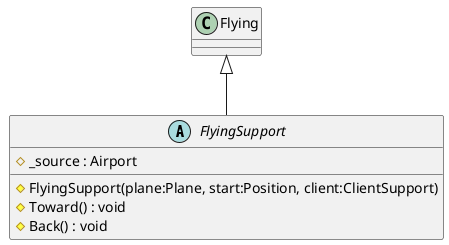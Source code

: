 @startuml
abstract class FlyingSupport {
    # _source : Airport
    # FlyingSupport(plane:Plane, start:Position, client:ClientSupport)
    # Toward() : void
    # Back() : void
}
Flying <|-- FlyingSupport
@enduml
